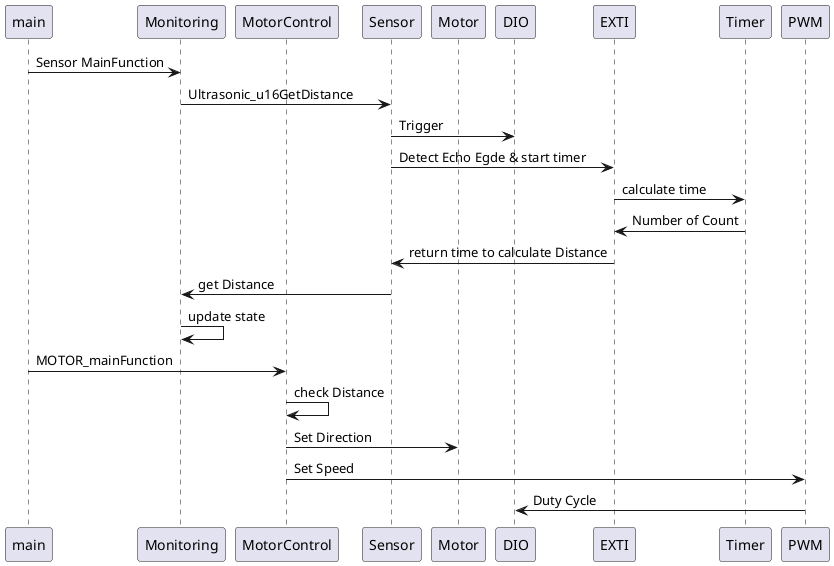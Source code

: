 @startuml 


participant main
participant Monitoring
participant MotorControl
participant Sensor
participant Motor
participant DIO
participant EXTI
participant Timer
participant PWM


main -> Monitoring : Sensor MainFunction
Monitoring -> Sensor : Ultrasonic_u16GetDistance
Sensor -> DIO : Trigger
Sensor -> EXTI : Detect Echo Egde & start timer
EXTI -> Timer : calculate time
Timer -> EXTI : Number of Count
EXTI -> Sensor : return time to calculate Distance
Sensor -> Monitoring : get Distance
Monitoring -> Monitoring : update state


main -> MotorControl : MOTOR_mainFunction

MotorControl -> MotorControl : check Distance
MotorControl -> Motor : Set Direction
MotorControl -> PWM : Set Speed
PWM -> DIO : Duty Cycle









@enduml